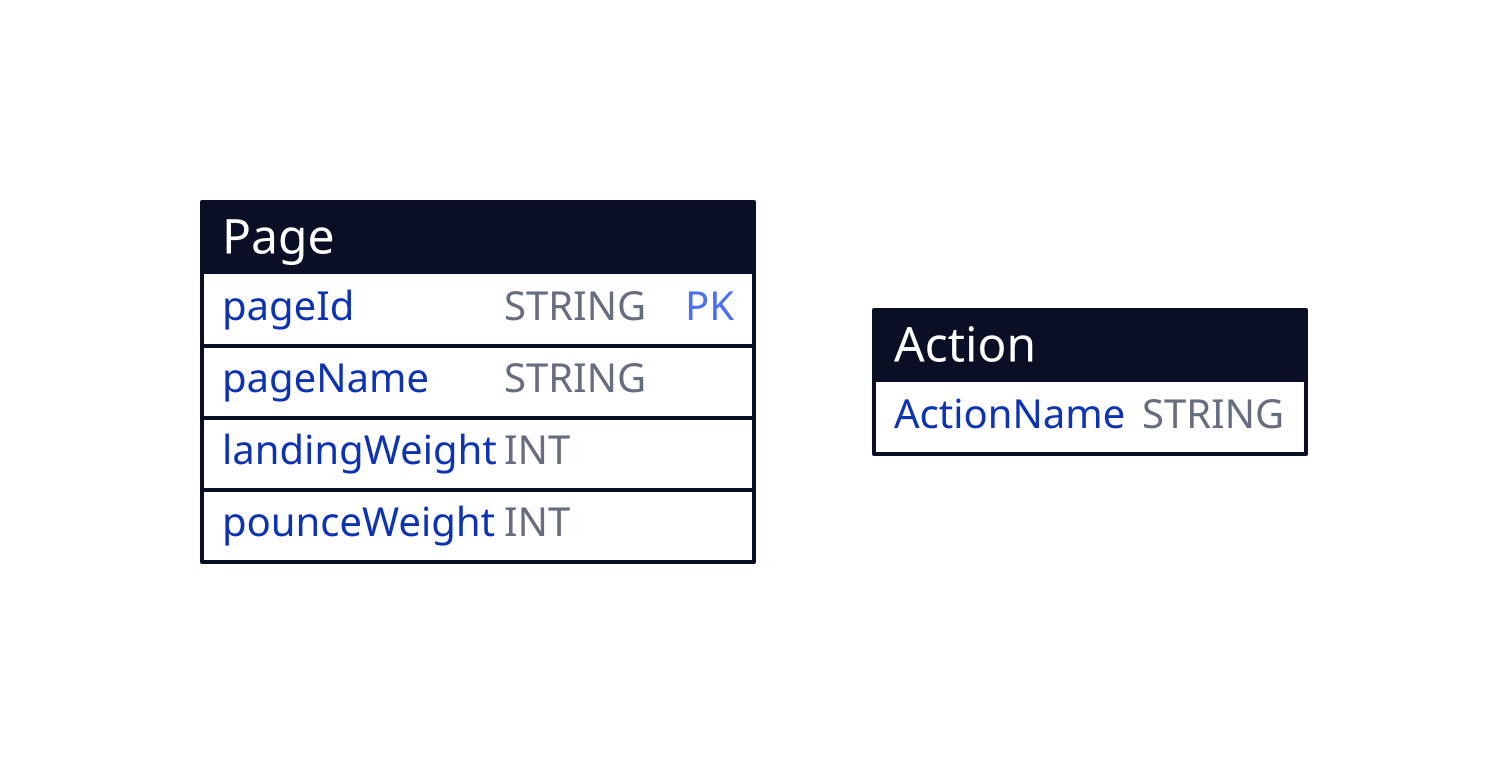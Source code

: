 Page: {
    shape: sql_table
    pageId: STRING {constraint: primary_key}
    pageName: STRING
    landingWeight: INT
    pounceWeight: INT
  }

Action: {
  shape: sql_table
  ActionName: STRING
}